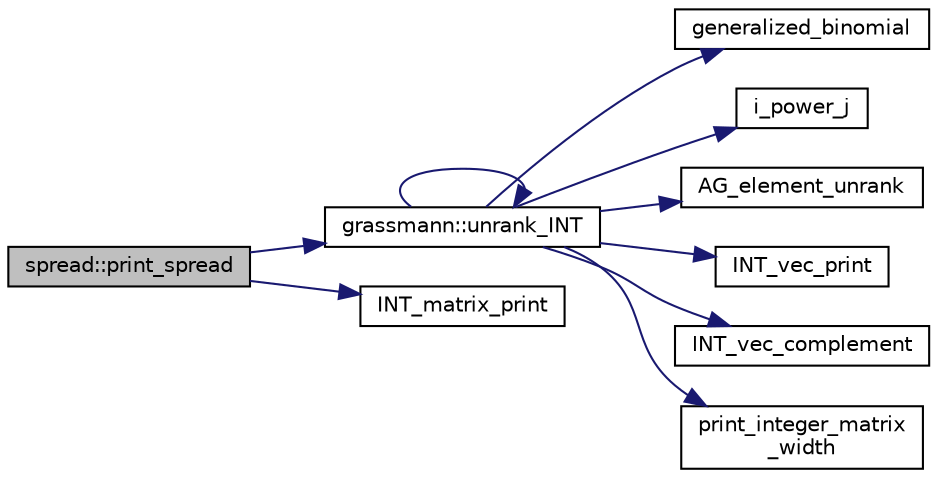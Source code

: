 digraph "spread::print_spread"
{
  edge [fontname="Helvetica",fontsize="10",labelfontname="Helvetica",labelfontsize="10"];
  node [fontname="Helvetica",fontsize="10",shape=record];
  rankdir="LR";
  Node2734 [label="spread::print_spread",height=0.2,width=0.4,color="black", fillcolor="grey75", style="filled", fontcolor="black"];
  Node2734 -> Node2735 [color="midnightblue",fontsize="10",style="solid",fontname="Helvetica"];
  Node2735 [label="grassmann::unrank_INT",height=0.2,width=0.4,color="black", fillcolor="white", style="filled",URL="$df/d02/classgrassmann.html#a32079405b95a6da2ba1420567d762d64"];
  Node2735 -> Node2736 [color="midnightblue",fontsize="10",style="solid",fontname="Helvetica"];
  Node2736 [label="generalized_binomial",height=0.2,width=0.4,color="black", fillcolor="white", style="filled",URL="$d2/d7c/combinatorics_8_c.html#a24762dc22e45175d18ec1ec1d2556ae8"];
  Node2735 -> Node2737 [color="midnightblue",fontsize="10",style="solid",fontname="Helvetica"];
  Node2737 [label="i_power_j",height=0.2,width=0.4,color="black", fillcolor="white", style="filled",URL="$de/dc5/algebra__and__number__theory_8h.html#a39b321523e8957d701618bb5cac542b5"];
  Node2735 -> Node2738 [color="midnightblue",fontsize="10",style="solid",fontname="Helvetica"];
  Node2738 [label="AG_element_unrank",height=0.2,width=0.4,color="black", fillcolor="white", style="filled",URL="$d4/d67/geometry_8h.html#a4a33b86c87b2879b97cfa1327abe2885"];
  Node2735 -> Node2739 [color="midnightblue",fontsize="10",style="solid",fontname="Helvetica"];
  Node2739 [label="INT_vec_print",height=0.2,width=0.4,color="black", fillcolor="white", style="filled",URL="$df/dbf/sajeeb_8_c.html#a79a5901af0b47dd0d694109543c027fe"];
  Node2735 -> Node2735 [color="midnightblue",fontsize="10",style="solid",fontname="Helvetica"];
  Node2735 -> Node2740 [color="midnightblue",fontsize="10",style="solid",fontname="Helvetica"];
  Node2740 [label="INT_vec_complement",height=0.2,width=0.4,color="black", fillcolor="white", style="filled",URL="$d5/db4/io__and__os_8h.html#a2a0a724647575fcd3090c763985eb81a"];
  Node2735 -> Node2741 [color="midnightblue",fontsize="10",style="solid",fontname="Helvetica"];
  Node2741 [label="print_integer_matrix\l_width",height=0.2,width=0.4,color="black", fillcolor="white", style="filled",URL="$d5/db4/io__and__os_8h.html#aa78f3e73fc2179251bd15adbcc31573f"];
  Node2734 -> Node2742 [color="midnightblue",fontsize="10",style="solid",fontname="Helvetica"];
  Node2742 [label="INT_matrix_print",height=0.2,width=0.4,color="black", fillcolor="white", style="filled",URL="$d5/db4/io__and__os_8h.html#afd4180a24bef3a2b584668a4eaf607ff"];
}
